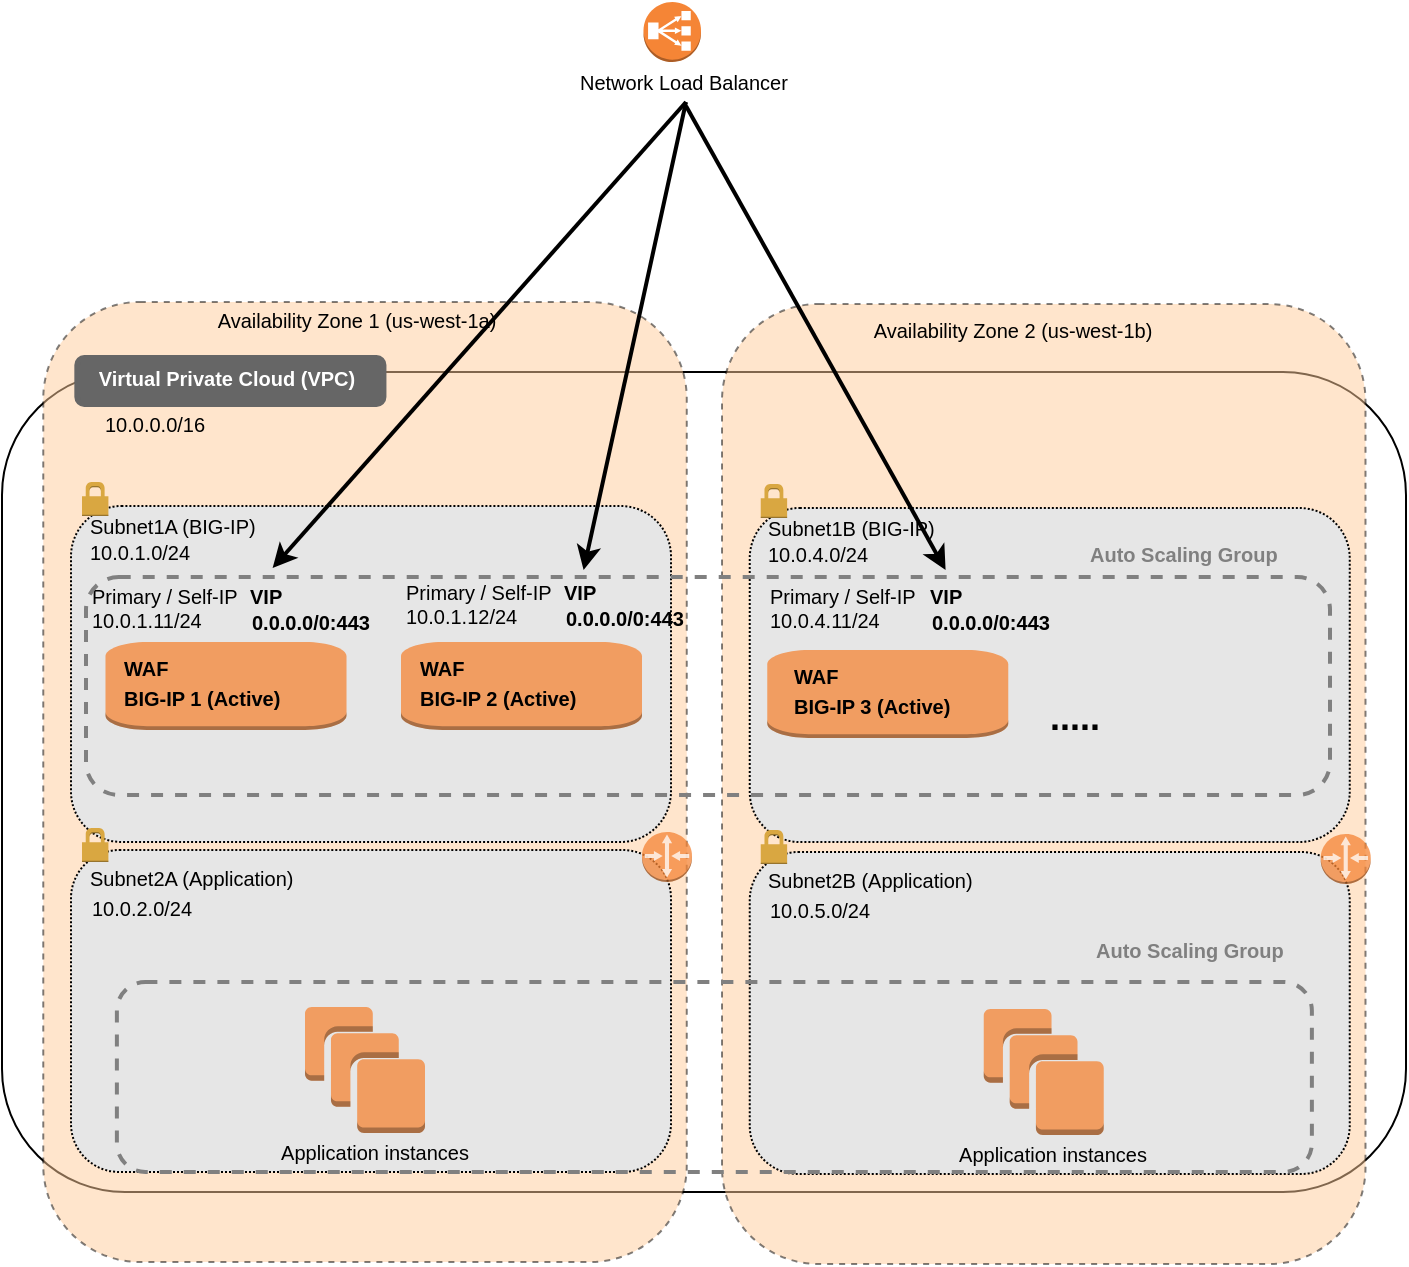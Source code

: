 <mxfile version="15.2.7" type="device"><diagram id="hrUrZuJ2duOs5Gn9yQjz" name="Page-1"><mxGraphModel dx="1097" dy="830" grid="1" gridSize="10" guides="1" tooltips="1" connect="1" arrows="1" fold="1" page="1" pageScale="1" pageWidth="1100" pageHeight="850" math="0" shadow="0"><root><mxCell id="0"/><mxCell id="1" parent="0"/><mxCell id="efg4bKFMH5ipVIIAR_OZ-1" value="" style="rounded=1;whiteSpace=wrap;html=1;" parent="1" vertex="1"><mxGeometry x="28" y="215" width="702" height="410" as="geometry"/></mxCell><mxCell id="efg4bKFMH5ipVIIAR_OZ-4" value="" style="rounded=1;whiteSpace=wrap;html=1;dashed=1;fillColor=#FFCC99;opacity=50;" parent="1" vertex="1"><mxGeometry x="48.63" y="180" width="321.75" height="480" as="geometry"/></mxCell><mxCell id="efg4bKFMH5ipVIIAR_OZ-6" value="" style="rounded=1;whiteSpace=wrap;html=1;dashed=1;dashPattern=1 1;fillColor=#E6E6E6;" parent="1" vertex="1"><mxGeometry x="62.5" y="282" width="300" height="168" as="geometry"/></mxCell><mxCell id="efg4bKFMH5ipVIIAR_OZ-14" value="" style="rounded=1;whiteSpace=wrap;html=1;dashed=1;dashPattern=1 1;fillColor=#E6E6E6;" parent="1" vertex="1"><mxGeometry x="62.5" y="454" width="300" height="161" as="geometry"/></mxCell><mxCell id="efg4bKFMH5ipVIIAR_OZ-29" value="&lt;font style=&quot;font-size: 10px&quot;&gt;Availability Zone 1 (us-west-1a)&lt;/font&gt;" style="text;html=1;align=center;verticalAlign=middle;resizable=0;points=[];autosize=1;" parent="1" vertex="1"><mxGeometry x="129.954" y="178.999" width="150" height="20" as="geometry"/></mxCell><mxCell id="efg4bKFMH5ipVIIAR_OZ-37" value="&lt;font style=&quot;font-size: 10px&quot;&gt;Subnet1A (BIG-IP)&lt;/font&gt;" style="text;html=1;align=left;verticalAlign=middle;resizable=0;points=[];autosize=1;" parent="1" vertex="1"><mxGeometry x="70.004" y="281.999" width="100" height="20" as="geometry"/></mxCell><mxCell id="efg4bKFMH5ipVIIAR_OZ-38" value="&lt;font style=&quot;font-size: 10px&quot;&gt;10.0.1.0/24&lt;/font&gt;" style="text;html=1;align=left;verticalAlign=middle;resizable=0;points=[];autosize=1;" parent="1" vertex="1"><mxGeometry x="70.004" y="294.999" width="70" height="20" as="geometry"/></mxCell><mxCell id="efg4bKFMH5ipVIIAR_OZ-41" value="&lt;font style=&quot;font-size: 10px&quot;&gt;Subnet2A (Application)&lt;/font&gt;" style="text;html=1;align=left;verticalAlign=middle;resizable=0;points=[];autosize=1;" parent="1" vertex="1"><mxGeometry x="70.004" y="457.999" width="120" height="20" as="geometry"/></mxCell><mxCell id="efg4bKFMH5ipVIIAR_OZ-42" value="&lt;font style=&quot;font-size: 10px&quot;&gt;10.0.2.0/24&lt;/font&gt;" style="text;html=1;align=left;verticalAlign=middle;resizable=0;points=[];autosize=1;" parent="1" vertex="1"><mxGeometry x="71.054" y="473.499" width="70" height="20" as="geometry"/></mxCell><mxCell id="efg4bKFMH5ipVIIAR_OZ-44" value="&lt;font style=&quot;font-size: 10px&quot;&gt;10.0.0.0/16&lt;/font&gt;" style="text;html=1;align=center;verticalAlign=middle;resizable=0;points=[];autosize=1;" parent="1" vertex="1"><mxGeometry x="69.004" y="230.999" width="70" height="20" as="geometry"/></mxCell><mxCell id="efg4bKFMH5ipVIIAR_OZ-48" value="&lt;font style=&quot;font-size: 10px&quot;&gt;10.0.1.11/24&lt;/font&gt;" style="text;html=1;align=left;verticalAlign=middle;resizable=0;points=[];autosize=1;" parent="1" vertex="1"><mxGeometry x="71.054" y="328.999" width="70" height="20" as="geometry"/></mxCell><mxCell id="efg4bKFMH5ipVIIAR_OZ-49" value="&lt;font style=&quot;font-size: 10px&quot;&gt;Primary / Self-IP&lt;/font&gt;" style="text;html=1;align=left;verticalAlign=middle;resizable=0;points=[];autosize=1;" parent="1" vertex="1"><mxGeometry x="71.054" y="316.999" width="90" height="20" as="geometry"/></mxCell><mxCell id="efg4bKFMH5ipVIIAR_OZ-50" value="&lt;font style=&quot;font-size: 10px&quot;&gt;&lt;span&gt;0.0.0.0/0:443&lt;/span&gt;&lt;/font&gt;" style="text;html=1;align=left;verticalAlign=middle;resizable=0;points=[];autosize=1;fontStyle=1" parent="1" vertex="1"><mxGeometry x="151.054" y="329.999" width="70" height="20" as="geometry"/></mxCell><mxCell id="efg4bKFMH5ipVIIAR_OZ-51" value="&lt;span style=&quot;font-size: 10px&quot;&gt;VIP&lt;/span&gt;" style="text;html=1;align=left;verticalAlign=middle;resizable=0;points=[];autosize=1;fontStyle=1" parent="1" vertex="1"><mxGeometry x="150.054" y="316.999" width="30" height="20" as="geometry"/></mxCell><mxCell id="efg4bKFMH5ipVIIAR_OZ-165" value="" style="outlineConnect=0;dashed=0;verticalLabelPosition=bottom;verticalAlign=top;align=center;html=1;shape=mxgraph.aws3.router;fillColor=#F58536;dashPattern=1 1;strokeColor=#FF0000;strokeWidth=3;fontColor=#000000;opacity=75;" parent="1" vertex="1"><mxGeometry x="348" y="445" width="25" height="25" as="geometry"/></mxCell><mxCell id="efg4bKFMH5ipVIIAR_OZ-169" value="" style="outlineConnect=0;dashed=0;verticalLabelPosition=bottom;verticalAlign=top;align=center;html=1;shape=mxgraph.aws3.instance;fillColor=#F58534;dashPattern=1 1;strokeColor=#FF0000;strokeWidth=3;fontColor=#000000;opacity=75;" parent="1" vertex="1"><mxGeometry x="79.75" y="350" width="120.5" height="44" as="geometry"/></mxCell><mxCell id="efg4bKFMH5ipVIIAR_OZ-170" value="&lt;font style=&quot;font-size: 10px&quot;&gt;&lt;b&gt;WAF&lt;br&gt;BIG-IP 1 (Active)&lt;br&gt;&lt;/b&gt;&lt;/font&gt;" style="text;html=1;align=left;verticalAlign=middle;resizable=0;points=[];autosize=1;" parent="1" vertex="1"><mxGeometry x="87.444" y="354.999" width="90" height="30" as="geometry"/></mxCell><mxCell id="efg4bKFMH5ipVIIAR_OZ-171" value="" style="outlineConnect=0;dashed=0;verticalLabelPosition=bottom;verticalAlign=top;align=center;html=1;shape=mxgraph.aws3.instances;fillColor=#F58534;dashPattern=1 1;strokeColor=#FF0000;strokeWidth=3;fontColor=#000000;opacity=75;" parent="1" vertex="1"><mxGeometry x="179.5" y="532.5" width="60" height="63" as="geometry"/></mxCell><mxCell id="efg4bKFMH5ipVIIAR_OZ-172" value="&lt;font style=&quot;font-size: 10px&quot;&gt;Application instances&lt;/font&gt;" style="text;html=1;align=center;verticalAlign=middle;resizable=0;points=[];autosize=1;" parent="1" vertex="1"><mxGeometry x="158.504" y="594.999" width="110" height="20" as="geometry"/></mxCell><mxCell id="efg4bKFMH5ipVIIAR_OZ-193" value="" style="rounded=1;whiteSpace=wrap;html=1;strokeWidth=3;fontColor=#000000;align=left;fillColor=#666666;strokeColor=#666666;" parent="1" vertex="1"><mxGeometry x="65.67" y="208" width="153.05" height="23" as="geometry"/></mxCell><mxCell id="efg4bKFMH5ipVIIAR_OZ-195" value="&lt;font style=&quot;font-size: 10px&quot;&gt;&lt;span&gt;&lt;b&gt;Virtual Private Cloud (VPC)&lt;/b&gt;&lt;/span&gt;&lt;/font&gt;" style="text;html=1;align=center;verticalAlign=middle;resizable=0;points=[];autosize=1;fontStyle=0;fontColor=#FFFFFF;" parent="1" vertex="1"><mxGeometry x="70.004" y="207.999" width="140" height="20" as="geometry"/></mxCell><mxCell id="ZyVirnshYmv-T8etv02f-1" value="" style="dashed=0;html=1;shape=mxgraph.aws3.permissions;fillColor=#D9A741;dashed=0;strokeColor=#666666;strokeWidth=3;fontColor=#FFFFFF;align=left;" parent="1" vertex="1"><mxGeometry x="68.0" y="270" width="13.2" height="17" as="geometry"/></mxCell><mxCell id="ZyVirnshYmv-T8etv02f-3" value="" style="dashed=0;html=1;shape=mxgraph.aws3.permissions;fillColor=#D9A741;dashed=0;strokeColor=#666666;strokeWidth=3;fontColor=#FFFFFF;align=left;" parent="1" vertex="1"><mxGeometry x="68" y="443" width="13.2" height="17" as="geometry"/></mxCell><mxCell id="-5DiENysjjxutc-oTjq3-97" value="" style="rounded=1;whiteSpace=wrap;html=1;dashed=1;fillColor=#FFCC99;opacity=50;" parent="1" vertex="1"><mxGeometry x="388" y="181" width="321.75" height="480" as="geometry"/></mxCell><mxCell id="-5DiENysjjxutc-oTjq3-99" value="" style="rounded=1;whiteSpace=wrap;html=1;dashed=1;dashPattern=1 1;fillColor=#E6E6E6;" parent="1" vertex="1"><mxGeometry x="401.87" y="283" width="300" height="167" as="geometry"/></mxCell><mxCell id="-5DiENysjjxutc-oTjq3-100" value="" style="rounded=1;whiteSpace=wrap;html=1;dashed=1;dashPattern=1 1;fillColor=#E6E6E6;" parent="1" vertex="1"><mxGeometry x="401.87" y="455" width="300" height="161" as="geometry"/></mxCell><mxCell id="-5DiENysjjxutc-oTjq3-102" value="&lt;font style=&quot;font-size: 10px&quot;&gt;Subnet1B (BIG-IP)&lt;/font&gt;" style="text;html=1;align=left;verticalAlign=middle;resizable=0;points=[];autosize=1;" parent="1" vertex="1"><mxGeometry x="409.374" y="282.999" width="100" height="20" as="geometry"/></mxCell><mxCell id="-5DiENysjjxutc-oTjq3-103" value="&lt;font style=&quot;font-size: 10px&quot;&gt;10.0.4.0/24&lt;/font&gt;" style="text;html=1;align=left;verticalAlign=middle;resizable=0;points=[];autosize=1;" parent="1" vertex="1"><mxGeometry x="409.374" y="295.999" width="70" height="20" as="geometry"/></mxCell><mxCell id="-5DiENysjjxutc-oTjq3-106" value="&lt;font style=&quot;font-size: 10px&quot;&gt;Subnet2B (Application)&lt;/font&gt;" style="text;html=1;align=left;verticalAlign=middle;resizable=0;points=[];autosize=1;" parent="1" vertex="1"><mxGeometry x="409.374" y="458.999" width="120" height="20" as="geometry"/></mxCell><mxCell id="-5DiENysjjxutc-oTjq3-107" value="&lt;font style=&quot;font-size: 10px&quot;&gt;10.0.5.0/24&lt;/font&gt;" style="text;html=1;align=left;verticalAlign=middle;resizable=0;points=[];autosize=1;" parent="1" vertex="1"><mxGeometry x="410.424" y="474.499" width="70" height="20" as="geometry"/></mxCell><mxCell id="-5DiENysjjxutc-oTjq3-119" value="" style="outlineConnect=0;dashed=0;verticalLabelPosition=bottom;verticalAlign=top;align=center;html=1;shape=mxgraph.aws3.router;fillColor=#F58536;dashPattern=1 1;strokeColor=#FF0000;strokeWidth=3;fontColor=#000000;opacity=75;" parent="1" vertex="1"><mxGeometry x="687.37" y="446" width="25" height="25" as="geometry"/></mxCell><mxCell id="-5DiENysjjxutc-oTjq3-120" value="" style="outlineConnect=0;dashed=0;verticalLabelPosition=bottom;verticalAlign=top;align=center;html=1;shape=mxgraph.aws3.instance;fillColor=#F58534;dashPattern=1 1;strokeColor=#FF0000;strokeWidth=3;fontColor=#000000;opacity=75;" parent="1" vertex="1"><mxGeometry x="410.63" y="354" width="120.5" height="44" as="geometry"/></mxCell><mxCell id="-5DiENysjjxutc-oTjq3-121" value="&lt;font style=&quot;font-size: 10px&quot;&gt;&lt;b&gt;WAF&lt;br&gt;BIG-IP 3 (Active)&lt;/b&gt;&lt;/font&gt;" style="text;html=1;align=left;verticalAlign=middle;resizable=0;points=[];autosize=1;" parent="1" vertex="1"><mxGeometry x="422.134" y="358.999" width="90" height="30" as="geometry"/></mxCell><mxCell id="-5DiENysjjxutc-oTjq3-122" value="" style="outlineConnect=0;dashed=0;verticalLabelPosition=bottom;verticalAlign=top;align=center;html=1;shape=mxgraph.aws3.instances;fillColor=#F58534;dashPattern=1 1;strokeColor=#FF0000;strokeWidth=3;fontColor=#000000;opacity=75;" parent="1" vertex="1"><mxGeometry x="518.87" y="533.5" width="60" height="63" as="geometry"/></mxCell><mxCell id="-5DiENysjjxutc-oTjq3-123" value="&lt;font style=&quot;font-size: 10px&quot;&gt;Application instances&lt;/font&gt;" style="text;html=1;align=center;verticalAlign=middle;resizable=0;points=[];autosize=1;" parent="1" vertex="1"><mxGeometry x="497.874" y="595.999" width="110" height="20" as="geometry"/></mxCell><mxCell id="-5DiENysjjxutc-oTjq3-126" value="" style="dashed=0;html=1;shape=mxgraph.aws3.permissions;fillColor=#D9A741;dashed=0;strokeColor=#666666;strokeWidth=3;fontColor=#FFFFFF;align=left;" parent="1" vertex="1"><mxGeometry x="407.37" y="271" width="13.2" height="17" as="geometry"/></mxCell><mxCell id="-5DiENysjjxutc-oTjq3-128" value="" style="dashed=0;html=1;shape=mxgraph.aws3.permissions;fillColor=#D9A741;dashed=0;strokeColor=#666666;strokeWidth=3;fontColor=#FFFFFF;align=left;" parent="1" vertex="1"><mxGeometry x="407.37" y="444" width="13.2" height="17" as="geometry"/></mxCell><mxCell id="-5DiENysjjxutc-oTjq3-170" value="" style="endArrow=classic;html=1;strokeWidth=2;entryX=0.691;entryY=-0.032;entryDx=0;entryDy=0;entryPerimeter=0;" parent="1" target="-5DiENysjjxutc-oTjq3-192" edge="1"><mxGeometry width="50" height="50" relative="1" as="geometry"><mxPoint x="370" y="82" as="sourcePoint"/><mxPoint x="548" y="312" as="targetPoint"/></mxGeometry></mxCell><mxCell id="efg4bKFMH5ipVIIAR_OZ-82" value="" style="endArrow=classic;html=1;entryX=0.15;entryY=-0.041;entryDx=0;entryDy=0;entryPerimeter=0;strokeWidth=2;" parent="1" target="-5DiENysjjxutc-oTjq3-192" edge="1"><mxGeometry width="50" height="50" relative="1" as="geometry"><mxPoint x="370" y="80" as="sourcePoint"/><mxPoint x="468" y="95" as="targetPoint"/></mxGeometry></mxCell><mxCell id="-5DiENysjjxutc-oTjq3-184" value="&lt;font style=&quot;font-size: 10px&quot;&gt;10.0.4.11/24&lt;/font&gt;" style="text;html=1;align=left;verticalAlign=middle;resizable=0;points=[];autosize=1;" parent="1" vertex="1"><mxGeometry x="410.424" y="328.999" width="70" height="20" as="geometry"/></mxCell><mxCell id="-5DiENysjjxutc-oTjq3-185" value="&lt;font style=&quot;font-size: 10px&quot;&gt;Primary / Self-IP&lt;/font&gt;" style="text;html=1;align=left;verticalAlign=middle;resizable=0;points=[];autosize=1;" parent="1" vertex="1"><mxGeometry x="410.424" y="316.999" width="90" height="20" as="geometry"/></mxCell><mxCell id="-5DiENysjjxutc-oTjq3-186" value="&lt;font style=&quot;font-size: 10px&quot;&gt;&lt;span&gt;0.0.0.0/0:443&lt;/span&gt;&lt;/font&gt;" style="text;html=1;align=left;verticalAlign=middle;resizable=0;points=[];autosize=1;fontStyle=1" parent="1" vertex="1"><mxGeometry x="491.004" y="329.999" width="70" height="20" as="geometry"/></mxCell><mxCell id="-5DiENysjjxutc-oTjq3-187" value="&lt;span style=&quot;font-size: 10px&quot;&gt;VIP&lt;/span&gt;" style="text;html=1;align=left;verticalAlign=middle;resizable=0;points=[];autosize=1;fontStyle=1" parent="1" vertex="1"><mxGeometry x="490.004" y="316.999" width="30" height="20" as="geometry"/></mxCell><mxCell id="-5DiENysjjxutc-oTjq3-192" value="" style="rounded=1;whiteSpace=wrap;html=1;fillColor=none;dashed=1;strokeColor=#808080;strokeWidth=2;" parent="1" vertex="1"><mxGeometry x="70" y="317.5" width="622" height="109" as="geometry"/></mxCell><mxCell id="-5DiENysjjxutc-oTjq3-193" value="&lt;span style=&quot;font-size: 10px&quot;&gt;&lt;font color=&quot;#808080&quot;&gt;Auto Scaling Group&lt;/font&gt;&lt;/span&gt;" style="text;html=1;align=left;verticalAlign=middle;resizable=0;points=[];autosize=1;fontStyle=1" parent="1" vertex="1"><mxGeometry x="570.004" y="295.999" width="110" height="20" as="geometry"/></mxCell><mxCell id="HPcZPui5t757eyTSdacq-1" value="" style="outlineConnect=0;dashed=0;verticalLabelPosition=bottom;verticalAlign=top;align=center;html=1;shape=mxgraph.aws3.classic_load_balancer;fillColor=#F58536;gradientColor=none;aspect=fixed;" parent="1" vertex="1"><mxGeometry x="348.75" y="30" width="28.75" height="30" as="geometry"/></mxCell><mxCell id="HPcZPui5t757eyTSdacq-2" value="&lt;font style=&quot;font-size: 10px&quot;&gt;Network Load Balancer&lt;/font&gt;" style="text;html=1;align=left;verticalAlign=middle;resizable=0;points=[];autosize=1;" parent="1" vertex="1"><mxGeometry x="314.874" y="59.999" width="120" height="20" as="geometry"/></mxCell><mxCell id="PmxljNf_pzFeTm9Buk5V-2" value="" style="outlineConnect=0;dashed=0;verticalLabelPosition=bottom;verticalAlign=top;align=center;html=1;shape=mxgraph.aws3.instance;fillColor=#F58534;dashPattern=1 1;strokeColor=#FF0000;strokeWidth=3;fontColor=#000000;opacity=75;" parent="1" vertex="1"><mxGeometry x="227.5" y="350" width="120.5" height="44" as="geometry"/></mxCell><mxCell id="PmxljNf_pzFeTm9Buk5V-3" value="&lt;font style=&quot;font-size: 10px&quot;&gt;&lt;b&gt;WAF&lt;br&gt;BIG-IP 2 (Active)&lt;br&gt;&lt;/b&gt;&lt;/font&gt;" style="text;html=1;align=left;verticalAlign=middle;resizable=0;points=[];autosize=1;" parent="1" vertex="1"><mxGeometry x="235.194" y="354.999" width="90" height="30" as="geometry"/></mxCell><mxCell id="PmxljNf_pzFeTm9Buk5V-4" value="&lt;font style=&quot;font-size: 10px&quot;&gt;10.0.1.12/24&lt;/font&gt;" style="text;html=1;align=left;verticalAlign=middle;resizable=0;points=[];autosize=1;" parent="1" vertex="1"><mxGeometry x="227.504" y="326.999" width="70" height="20" as="geometry"/></mxCell><mxCell id="PmxljNf_pzFeTm9Buk5V-5" value="&lt;font style=&quot;font-size: 10px&quot;&gt;Primary / Self-IP&lt;/font&gt;" style="text;html=1;align=left;verticalAlign=middle;resizable=0;points=[];autosize=1;" parent="1" vertex="1"><mxGeometry x="227.504" y="314.999" width="90" height="20" as="geometry"/></mxCell><mxCell id="PmxljNf_pzFeTm9Buk5V-6" value="&lt;font style=&quot;font-size: 10px&quot;&gt;&lt;span&gt;0.0.0.0/0:443&lt;/span&gt;&lt;/font&gt;" style="text;html=1;align=left;verticalAlign=middle;resizable=0;points=[];autosize=1;fontStyle=1" parent="1" vertex="1"><mxGeometry x="307.504" y="327.999" width="70" height="20" as="geometry"/></mxCell><mxCell id="PmxljNf_pzFeTm9Buk5V-7" value="&lt;span style=&quot;font-size: 10px&quot;&gt;VIP&lt;/span&gt;" style="text;html=1;align=left;verticalAlign=middle;resizable=0;points=[];autosize=1;fontStyle=1" parent="1" vertex="1"><mxGeometry x="306.504" y="314.999" width="30" height="20" as="geometry"/></mxCell><mxCell id="PmxljNf_pzFeTm9Buk5V-11" value="&lt;font style=&quot;font-size: 18px&quot;&gt;.....&lt;/font&gt;" style="text;html=1;align=left;verticalAlign=middle;resizable=0;points=[];autosize=1;fontStyle=1" parent="1" vertex="1"><mxGeometry x="550.004" y="377.999" width="40" height="20" as="geometry"/></mxCell><mxCell id="PmxljNf_pzFeTm9Buk5V-12" value="" style="rounded=1;whiteSpace=wrap;html=1;fillColor=none;dashed=1;strokeColor=#808080;strokeWidth=2;" parent="1" vertex="1"><mxGeometry x="85.44" y="520" width="597.5" height="95" as="geometry"/></mxCell><mxCell id="PmxljNf_pzFeTm9Buk5V-13" value="&lt;span style=&quot;font-size: 10px&quot;&gt;&lt;font color=&quot;#808080&quot;&gt;Auto Scaling Group&lt;/font&gt;&lt;/span&gt;" style="text;html=1;align=left;verticalAlign=middle;resizable=0;points=[];autosize=1;fontStyle=1" parent="1" vertex="1"><mxGeometry x="572.944" y="494.499" width="110" height="20" as="geometry"/></mxCell><mxCell id="PmxljNf_pzFeTm9Buk5V-14" value="" style="endArrow=classic;html=1;strokeWidth=2;entryX=0.4;entryY=-0.032;entryDx=0;entryDy=0;entryPerimeter=0;" parent="1" target="-5DiENysjjxutc-oTjq3-192" edge="1"><mxGeometry width="50" height="50" relative="1" as="geometry"><mxPoint x="370" y="80" as="sourcePoint"/><mxPoint x="303.014" y="301.999" as="targetPoint"/></mxGeometry></mxCell><mxCell id="f1mIUkTDefKiE4oo_K58-7" value="&lt;font style=&quot;font-size: 10px&quot;&gt;Availability Zone 2 (us-west-1b)&lt;/font&gt;" style="text;html=1;align=center;verticalAlign=middle;resizable=0;points=[];autosize=1;" parent="1" vertex="1"><mxGeometry x="457.874" y="183.999" width="150" height="20" as="geometry"/></mxCell></root></mxGraphModel></diagram></mxfile>
